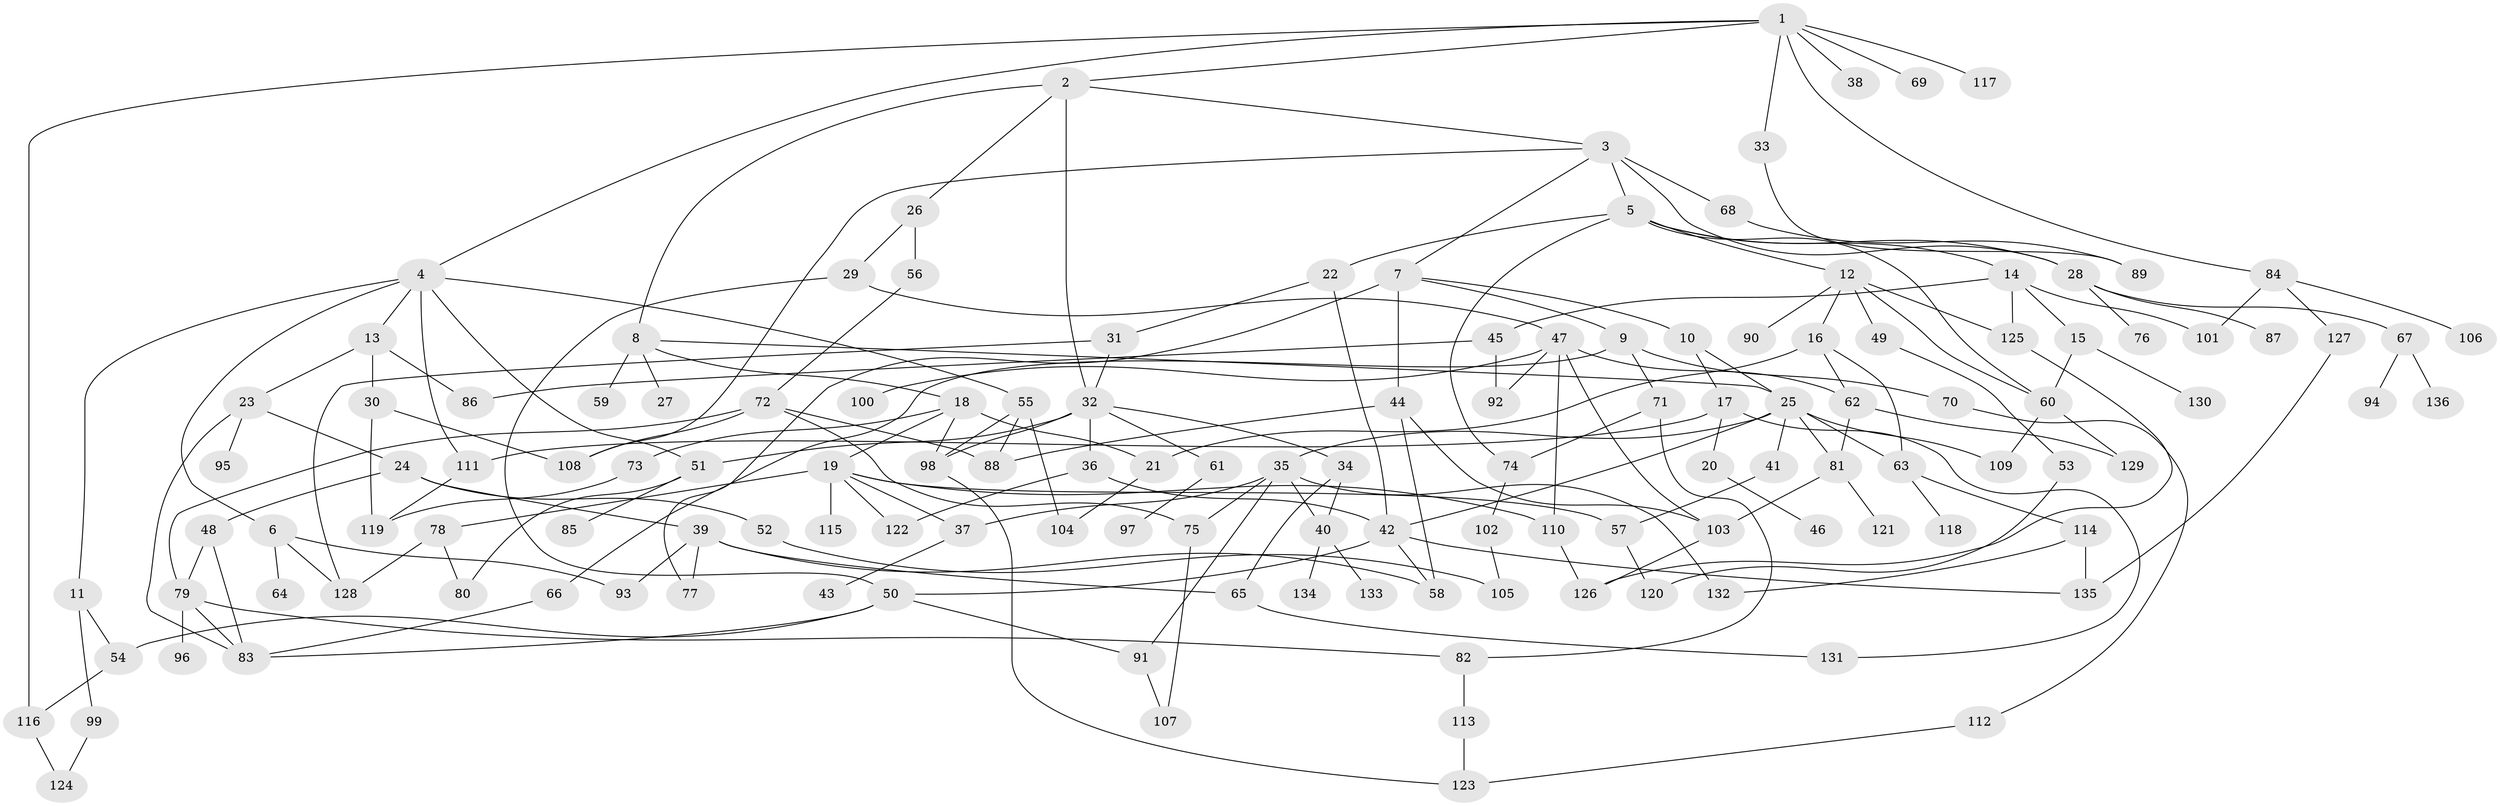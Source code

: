 // Generated by graph-tools (version 1.1) at 2025/01/03/09/25 03:01:11]
// undirected, 136 vertices, 203 edges
graph export_dot {
graph [start="1"]
  node [color=gray90,style=filled];
  1;
  2;
  3;
  4;
  5;
  6;
  7;
  8;
  9;
  10;
  11;
  12;
  13;
  14;
  15;
  16;
  17;
  18;
  19;
  20;
  21;
  22;
  23;
  24;
  25;
  26;
  27;
  28;
  29;
  30;
  31;
  32;
  33;
  34;
  35;
  36;
  37;
  38;
  39;
  40;
  41;
  42;
  43;
  44;
  45;
  46;
  47;
  48;
  49;
  50;
  51;
  52;
  53;
  54;
  55;
  56;
  57;
  58;
  59;
  60;
  61;
  62;
  63;
  64;
  65;
  66;
  67;
  68;
  69;
  70;
  71;
  72;
  73;
  74;
  75;
  76;
  77;
  78;
  79;
  80;
  81;
  82;
  83;
  84;
  85;
  86;
  87;
  88;
  89;
  90;
  91;
  92;
  93;
  94;
  95;
  96;
  97;
  98;
  99;
  100;
  101;
  102;
  103;
  104;
  105;
  106;
  107;
  108;
  109;
  110;
  111;
  112;
  113;
  114;
  115;
  116;
  117;
  118;
  119;
  120;
  121;
  122;
  123;
  124;
  125;
  126;
  127;
  128;
  129;
  130;
  131;
  132;
  133;
  134;
  135;
  136;
  1 -- 2;
  1 -- 4;
  1 -- 33;
  1 -- 38;
  1 -- 69;
  1 -- 84;
  1 -- 116;
  1 -- 117;
  2 -- 3;
  2 -- 8;
  2 -- 26;
  2 -- 32;
  3 -- 5;
  3 -- 7;
  3 -- 28;
  3 -- 68;
  3 -- 108;
  4 -- 6;
  4 -- 11;
  4 -- 13;
  4 -- 51;
  4 -- 55;
  4 -- 111;
  5 -- 12;
  5 -- 14;
  5 -- 22;
  5 -- 28;
  5 -- 60;
  5 -- 74;
  6 -- 64;
  6 -- 128;
  6 -- 93;
  7 -- 9;
  7 -- 10;
  7 -- 44;
  7 -- 77;
  8 -- 18;
  8 -- 27;
  8 -- 59;
  8 -- 25;
  9 -- 66;
  9 -- 70;
  9 -- 71;
  10 -- 17;
  10 -- 25;
  11 -- 99;
  11 -- 54;
  12 -- 16;
  12 -- 49;
  12 -- 60;
  12 -- 90;
  12 -- 125;
  13 -- 23;
  13 -- 30;
  13 -- 86;
  14 -- 15;
  14 -- 45;
  14 -- 101;
  14 -- 125;
  15 -- 130;
  15 -- 60;
  16 -- 21;
  16 -- 62;
  16 -- 63;
  17 -- 20;
  17 -- 111;
  17 -- 131;
  18 -- 19;
  18 -- 73;
  18 -- 98;
  18 -- 21;
  19 -- 37;
  19 -- 57;
  19 -- 78;
  19 -- 115;
  19 -- 122;
  19 -- 110;
  20 -- 46;
  21 -- 104;
  22 -- 31;
  22 -- 42;
  23 -- 24;
  23 -- 95;
  23 -- 83;
  24 -- 39;
  24 -- 48;
  24 -- 52;
  25 -- 35;
  25 -- 41;
  25 -- 63;
  25 -- 42;
  25 -- 109;
  25 -- 81;
  26 -- 29;
  26 -- 56;
  28 -- 67;
  28 -- 76;
  28 -- 87;
  29 -- 47;
  29 -- 50;
  30 -- 108;
  30 -- 119;
  31 -- 32;
  31 -- 128;
  32 -- 34;
  32 -- 36;
  32 -- 61;
  32 -- 98;
  32 -- 51;
  33 -- 89;
  34 -- 65;
  34 -- 40;
  35 -- 40;
  35 -- 75;
  35 -- 132;
  35 -- 37;
  35 -- 91;
  36 -- 42;
  36 -- 122;
  37 -- 43;
  39 -- 58;
  39 -- 93;
  39 -- 65;
  39 -- 77;
  40 -- 133;
  40 -- 134;
  41 -- 57;
  42 -- 50;
  42 -- 135;
  42 -- 58;
  44 -- 88;
  44 -- 58;
  44 -- 103;
  45 -- 86;
  45 -- 92;
  47 -- 62;
  47 -- 100;
  47 -- 103;
  47 -- 110;
  47 -- 92;
  48 -- 79;
  48 -- 83;
  49 -- 53;
  50 -- 54;
  50 -- 91;
  50 -- 83;
  51 -- 80;
  51 -- 85;
  52 -- 105;
  53 -- 120;
  54 -- 116;
  55 -- 104;
  55 -- 98;
  55 -- 88;
  56 -- 72;
  57 -- 120;
  60 -- 109;
  60 -- 129;
  61 -- 97;
  62 -- 81;
  62 -- 129;
  63 -- 114;
  63 -- 118;
  65 -- 131;
  66 -- 83;
  67 -- 94;
  67 -- 136;
  68 -- 89;
  70 -- 112;
  71 -- 74;
  71 -- 82;
  72 -- 108;
  72 -- 79;
  72 -- 75;
  72 -- 88;
  73 -- 119;
  74 -- 102;
  75 -- 107;
  78 -- 128;
  78 -- 80;
  79 -- 82;
  79 -- 96;
  79 -- 83;
  81 -- 121;
  81 -- 103;
  82 -- 113;
  84 -- 106;
  84 -- 127;
  84 -- 101;
  91 -- 107;
  98 -- 123;
  99 -- 124;
  102 -- 105;
  103 -- 126;
  110 -- 126;
  111 -- 119;
  112 -- 123;
  113 -- 123;
  114 -- 132;
  114 -- 135;
  116 -- 124;
  125 -- 126;
  127 -- 135;
}

